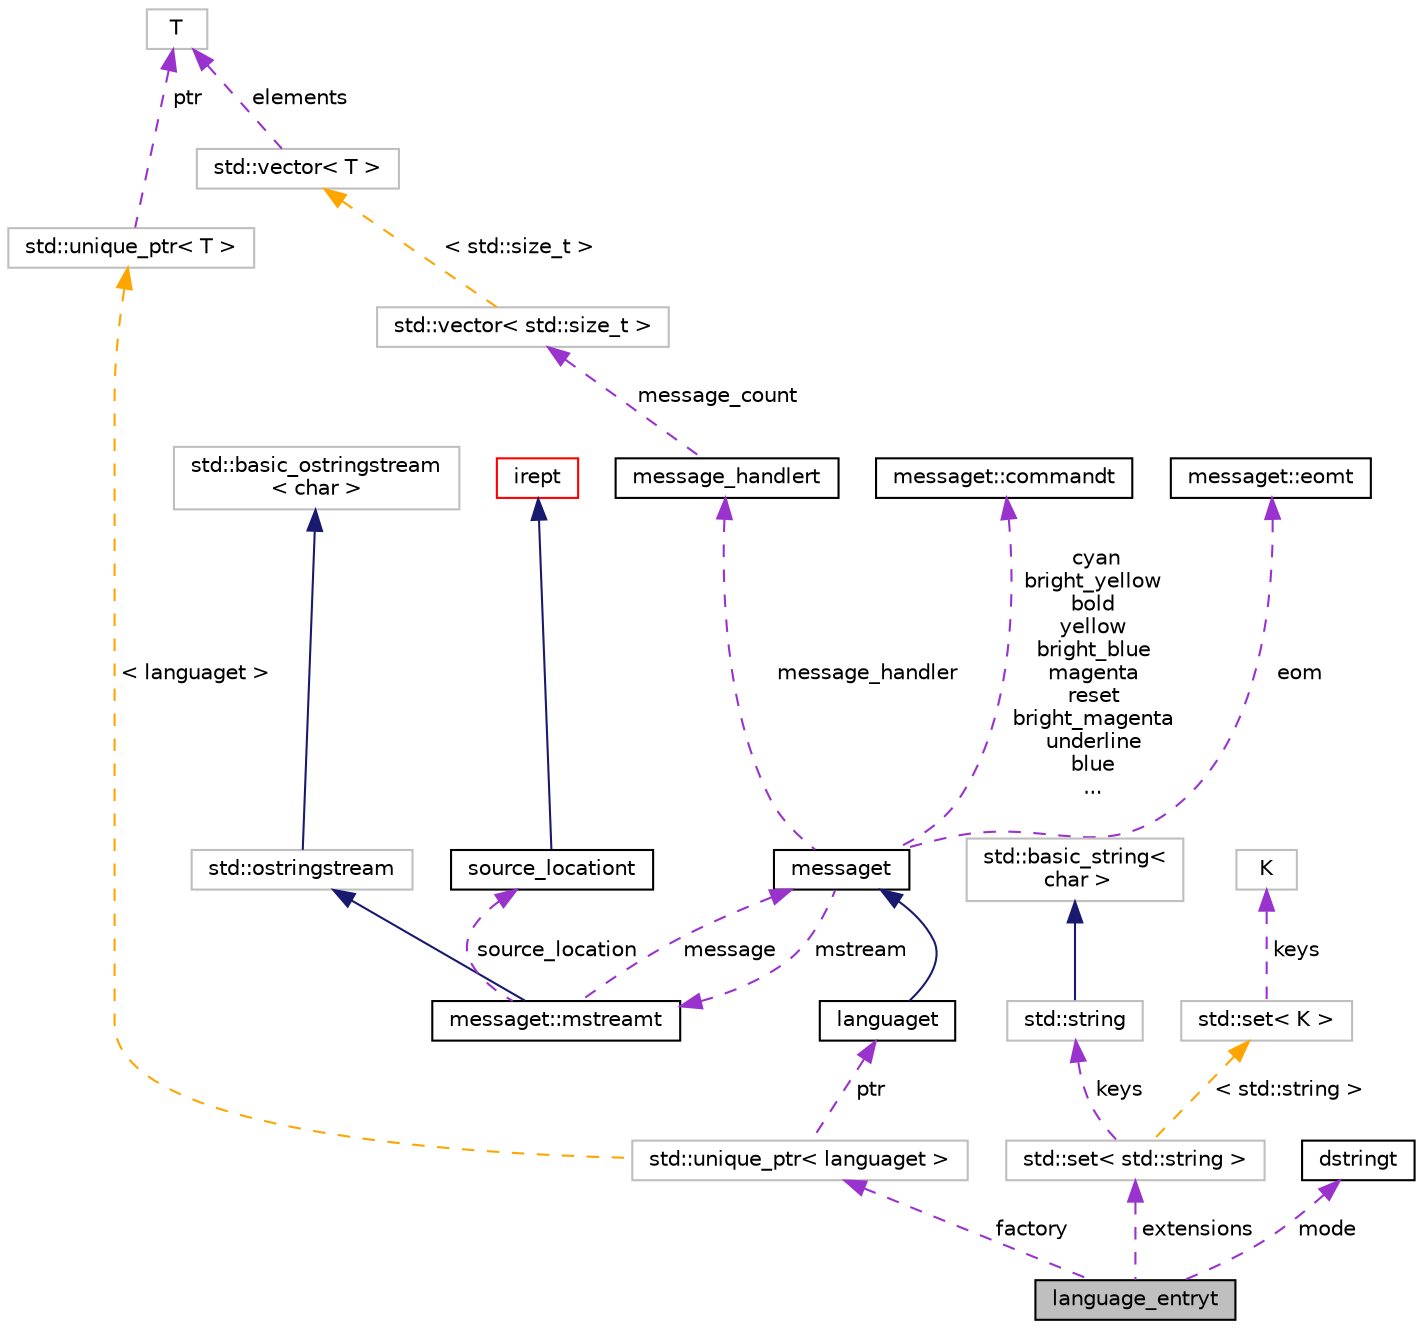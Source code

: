 digraph "language_entryt"
{
 // LATEX_PDF_SIZE
  bgcolor="transparent";
  edge [fontname="Helvetica",fontsize="10",labelfontname="Helvetica",labelfontsize="10"];
  node [fontname="Helvetica",fontsize="10",shape=record];
  Node1 [label="language_entryt",height=0.2,width=0.4,color="black", fillcolor="grey75", style="filled", fontcolor="black",tooltip=" "];
  Node2 -> Node1 [dir="back",color="darkorchid3",fontsize="10",style="dashed",label=" factory" ,fontname="Helvetica"];
  Node2 [label="std::unique_ptr\< languaget \>",height=0.2,width=0.4,color="grey75",tooltip=" "];
  Node3 -> Node2 [dir="back",color="darkorchid3",fontsize="10",style="dashed",label=" ptr" ,fontname="Helvetica"];
  Node3 [label="languaget",height=0.2,width=0.4,color="black",URL="$classlanguaget.html",tooltip=" "];
  Node4 -> Node3 [dir="back",color="midnightblue",fontsize="10",style="solid",fontname="Helvetica"];
  Node4 [label="messaget",height=0.2,width=0.4,color="black",URL="$classmessaget.html",tooltip="Class that provides messages with a built-in verbosity 'level'."];
  Node5 -> Node4 [dir="back",color="darkorchid3",fontsize="10",style="dashed",label=" message_handler" ,fontname="Helvetica"];
  Node5 [label="message_handlert",height=0.2,width=0.4,color="black",URL="$classmessage__handlert.html",tooltip=" "];
  Node6 -> Node5 [dir="back",color="darkorchid3",fontsize="10",style="dashed",label=" message_count" ,fontname="Helvetica"];
  Node6 [label="std::vector\< std::size_t \>",height=0.2,width=0.4,color="grey75",tooltip=" "];
  Node7 -> Node6 [dir="back",color="orange",fontsize="10",style="dashed",label=" \< std::size_t \>" ,fontname="Helvetica"];
  Node7 [label="std::vector\< T \>",height=0.2,width=0.4,color="grey75",tooltip="STL class."];
  Node8 -> Node7 [dir="back",color="darkorchid3",fontsize="10",style="dashed",label=" elements" ,fontname="Helvetica"];
  Node8 [label="T",height=0.2,width=0.4,color="grey75",tooltip=" "];
  Node9 -> Node4 [dir="back",color="darkorchid3",fontsize="10",style="dashed",label=" cyan\nbright_yellow\nbold\nyellow\nbright_blue\nmagenta\nreset\nbright_magenta\nunderline\nblue\n..." ,fontname="Helvetica"];
  Node9 [label="messaget::commandt",height=0.2,width=0.4,color="black",URL="$classmessaget_1_1commandt.html",tooltip=" "];
  Node10 -> Node4 [dir="back",color="darkorchid3",fontsize="10",style="dashed",label=" mstream" ,fontname="Helvetica"];
  Node10 [label="messaget::mstreamt",height=0.2,width=0.4,color="black",URL="$classmessaget_1_1mstreamt.html",tooltip=" "];
  Node11 -> Node10 [dir="back",color="midnightblue",fontsize="10",style="solid",fontname="Helvetica"];
  Node11 [label="std::ostringstream",height=0.2,width=0.4,color="grey75",tooltip="STL class."];
  Node12 -> Node11 [dir="back",color="midnightblue",fontsize="10",style="solid",fontname="Helvetica"];
  Node12 [label="std::basic_ostringstream\l\< char \>",height=0.2,width=0.4,color="grey75",tooltip="STL class."];
  Node4 -> Node10 [dir="back",color="darkorchid3",fontsize="10",style="dashed",label=" message" ,fontname="Helvetica"];
  Node16 -> Node10 [dir="back",color="darkorchid3",fontsize="10",style="dashed",label=" source_location" ,fontname="Helvetica"];
  Node16 [label="source_locationt",height=0.2,width=0.4,color="black",URL="$classsource__locationt.html",tooltip=" "];
  Node17 -> Node16 [dir="back",color="midnightblue",fontsize="10",style="solid",fontname="Helvetica"];
  Node17 [label="irept",height=0.2,width=0.4,color="red",URL="$classirept.html",tooltip="There are a large number of kinds of tree structured or tree-like data in CPROVER."];
  Node24 -> Node4 [dir="back",color="darkorchid3",fontsize="10",style="dashed",label=" eom" ,fontname="Helvetica"];
  Node24 [label="messaget::eomt",height=0.2,width=0.4,color="black",URL="$classmessaget_1_1eomt.html",tooltip=" "];
  Node25 -> Node2 [dir="back",color="orange",fontsize="10",style="dashed",label=" \< languaget \>" ,fontname="Helvetica"];
  Node25 [label="std::unique_ptr\< T \>",height=0.2,width=0.4,color="grey75",tooltip="STL class."];
  Node8 -> Node25 [dir="back",color="darkorchid3",fontsize="10",style="dashed",label=" ptr" ,fontname="Helvetica"];
  Node26 -> Node1 [dir="back",color="darkorchid3",fontsize="10",style="dashed",label=" extensions" ,fontname="Helvetica"];
  Node26 [label="std::set\< std::string \>",height=0.2,width=0.4,color="grey75",tooltip=" "];
  Node27 -> Node26 [dir="back",color="darkorchid3",fontsize="10",style="dashed",label=" keys" ,fontname="Helvetica"];
  Node27 [label="std::string",height=0.2,width=0.4,color="grey75",tooltip="STL class."];
  Node28 -> Node27 [dir="back",color="midnightblue",fontsize="10",style="solid",fontname="Helvetica"];
  Node28 [label="std::basic_string\<\l char \>",height=0.2,width=0.4,color="grey75",tooltip="STL class."];
  Node29 -> Node26 [dir="back",color="orange",fontsize="10",style="dashed",label=" \< std::string \>" ,fontname="Helvetica"];
  Node29 [label="std::set\< K \>",height=0.2,width=0.4,color="grey75",tooltip="STL class."];
  Node30 -> Node29 [dir="back",color="darkorchid3",fontsize="10",style="dashed",label=" keys" ,fontname="Helvetica"];
  Node30 [label="K",height=0.2,width=0.4,color="grey75",tooltip=" "];
  Node22 -> Node1 [dir="back",color="darkorchid3",fontsize="10",style="dashed",label=" mode" ,fontname="Helvetica"];
  Node22 [label="dstringt",height=0.2,width=0.4,color="black",URL="$classdstringt.html",tooltip="dstringt has one field, an unsigned integer no which is an index into a static table of strings."];
}
